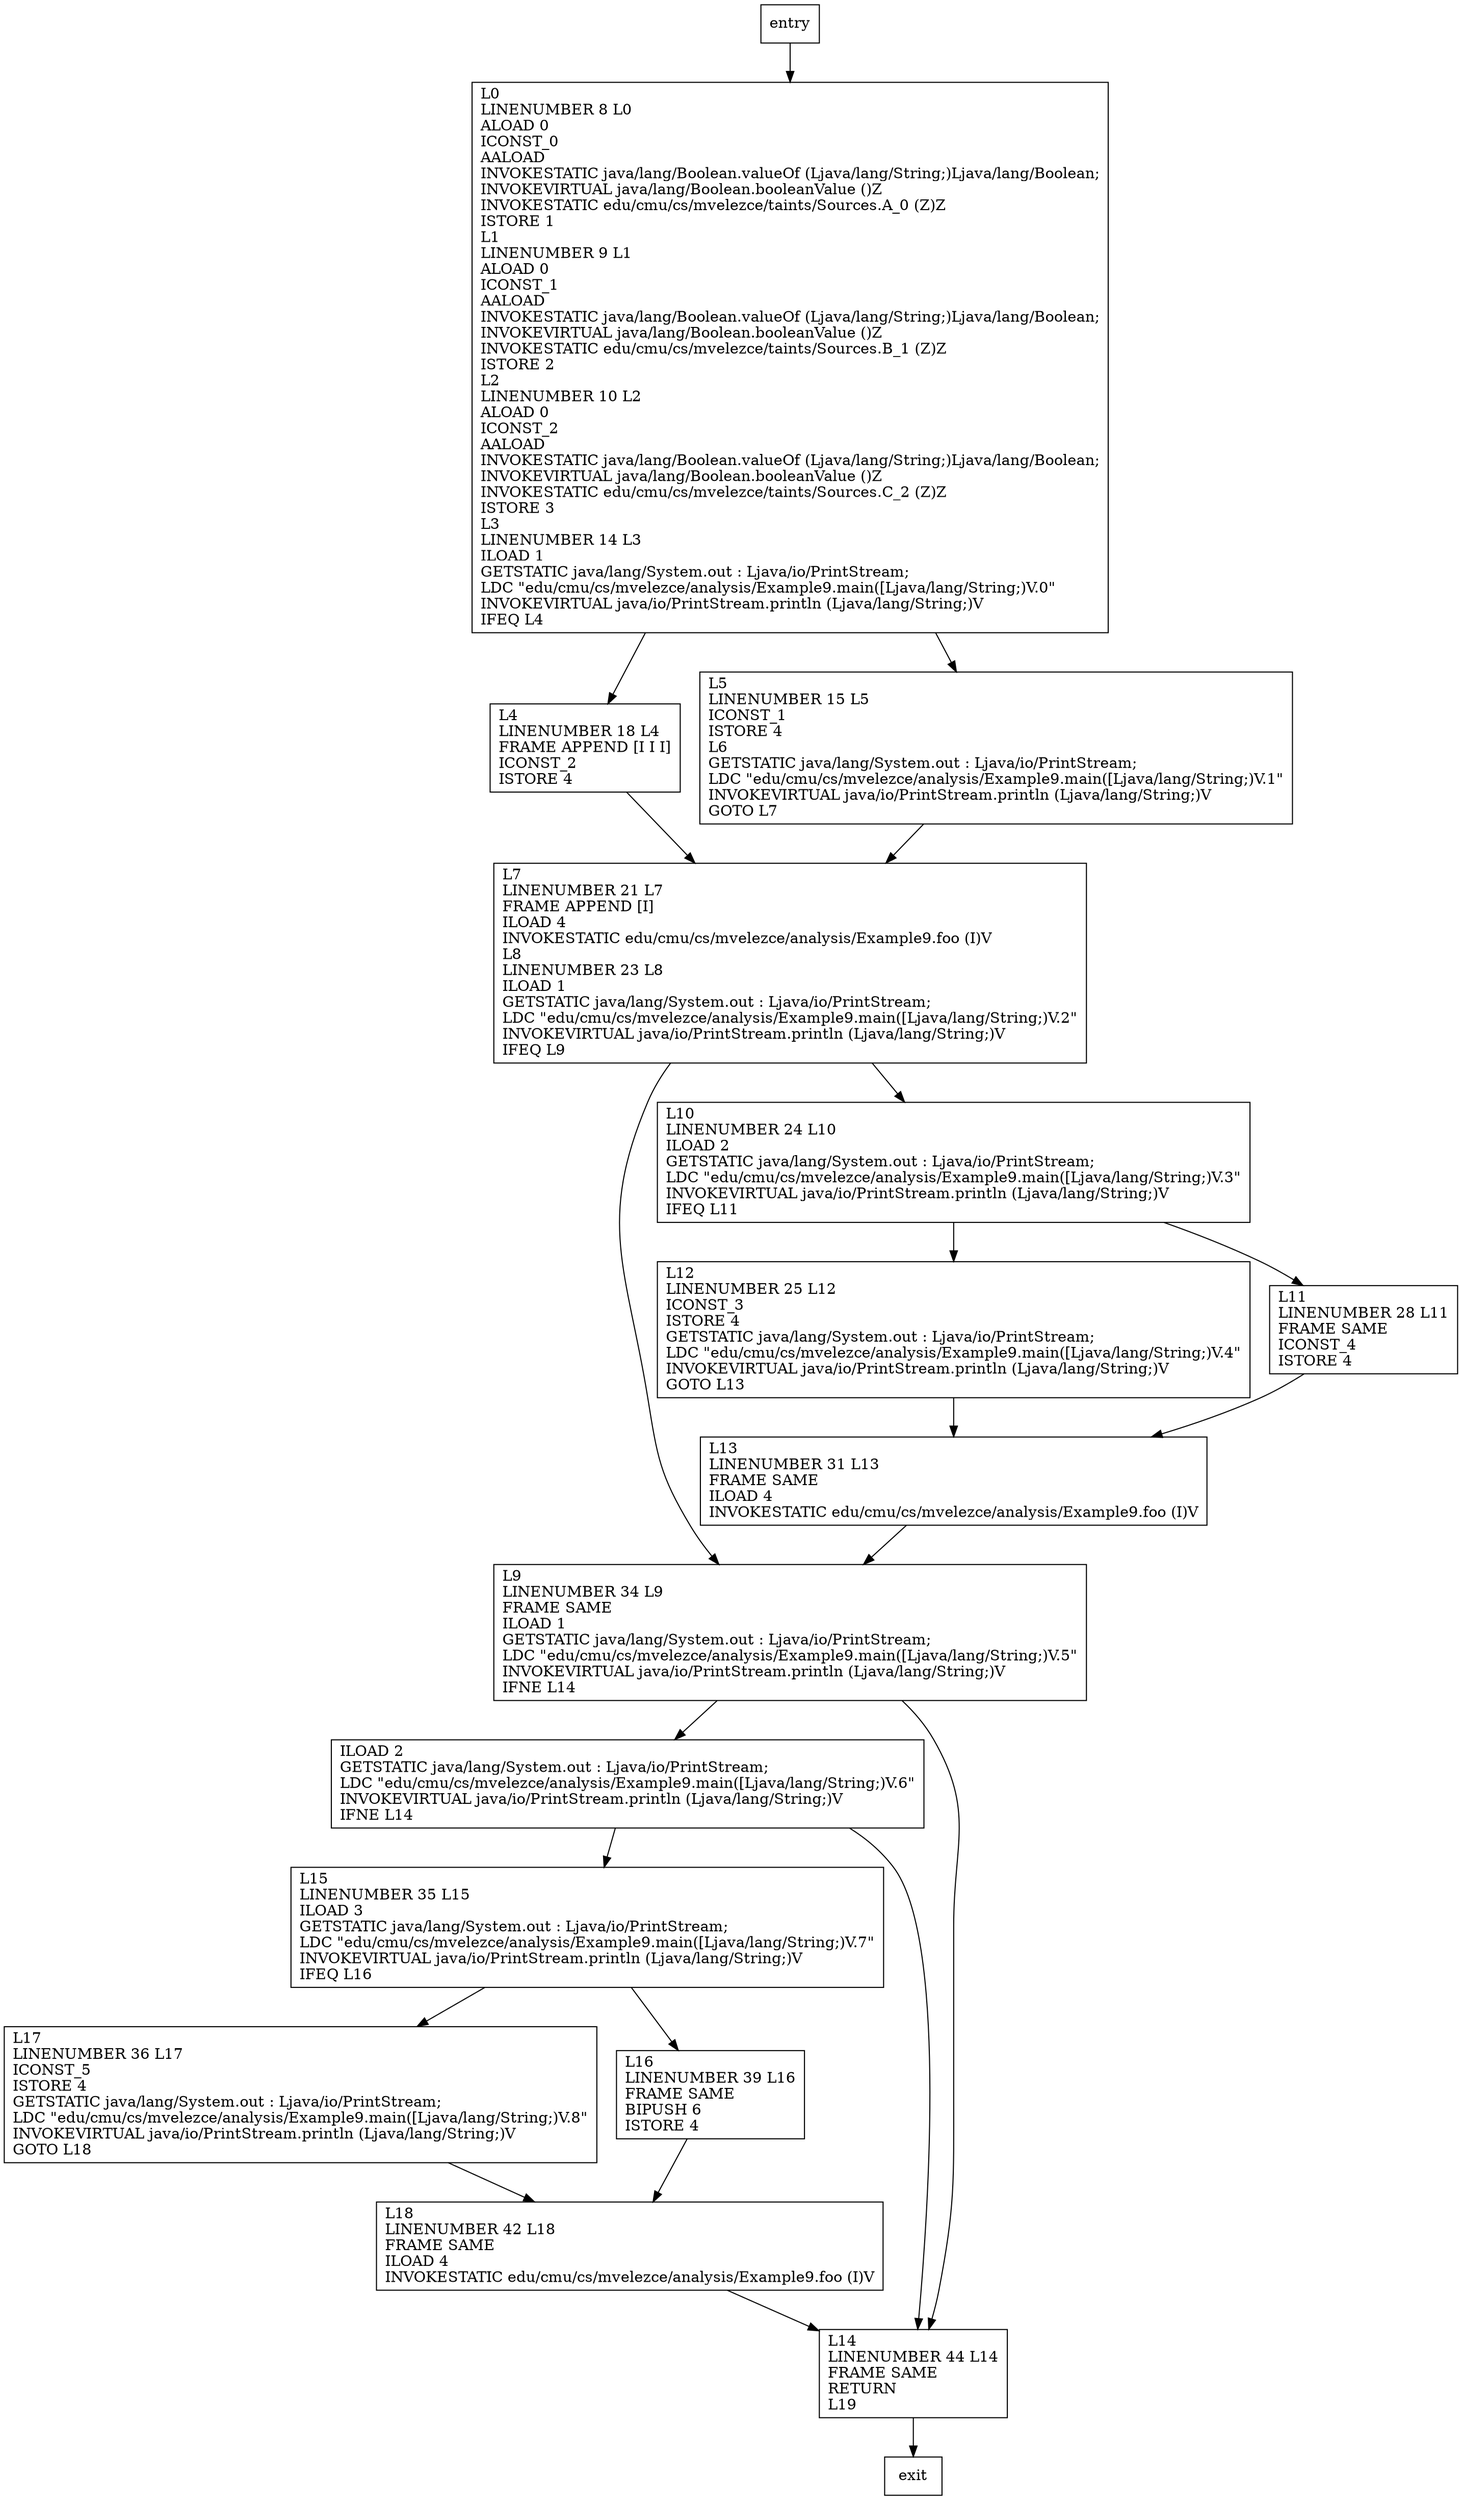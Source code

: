 digraph main {
node [shape=record];
1523084197 [label="L12\lLINENUMBER 25 L12\lICONST_3\lISTORE 4\lGETSTATIC java/lang/System.out : Ljava/io/PrintStream;\lLDC \"edu/cmu/cs/mvelezce/analysis/Example9.main([Ljava/lang/String;)V.4\"\lINVOKEVIRTUAL java/io/PrintStream.println (Ljava/lang/String;)V\lGOTO L13\l"];
1251967187 [label="L7\lLINENUMBER 21 L7\lFRAME APPEND [I]\lILOAD 4\lINVOKESTATIC edu/cmu/cs/mvelezce/analysis/Example9.foo (I)V\lL8\lLINENUMBER 23 L8\lILOAD 1\lGETSTATIC java/lang/System.out : Ljava/io/PrintStream;\lLDC \"edu/cmu/cs/mvelezce/analysis/Example9.main([Ljava/lang/String;)V.2\"\lINVOKEVIRTUAL java/io/PrintStream.println (Ljava/lang/String;)V\lIFEQ L9\l"];
40875560 [label="L0\lLINENUMBER 8 L0\lALOAD 0\lICONST_0\lAALOAD\lINVOKESTATIC java/lang/Boolean.valueOf (Ljava/lang/String;)Ljava/lang/Boolean;\lINVOKEVIRTUAL java/lang/Boolean.booleanValue ()Z\lINVOKESTATIC edu/cmu/cs/mvelezce/taints/Sources.A_0 (Z)Z\lISTORE 1\lL1\lLINENUMBER 9 L1\lALOAD 0\lICONST_1\lAALOAD\lINVOKESTATIC java/lang/Boolean.valueOf (Ljava/lang/String;)Ljava/lang/Boolean;\lINVOKEVIRTUAL java/lang/Boolean.booleanValue ()Z\lINVOKESTATIC edu/cmu/cs/mvelezce/taints/Sources.B_1 (Z)Z\lISTORE 2\lL2\lLINENUMBER 10 L2\lALOAD 0\lICONST_2\lAALOAD\lINVOKESTATIC java/lang/Boolean.valueOf (Ljava/lang/String;)Ljava/lang/Boolean;\lINVOKEVIRTUAL java/lang/Boolean.booleanValue ()Z\lINVOKESTATIC edu/cmu/cs/mvelezce/taints/Sources.C_2 (Z)Z\lISTORE 3\lL3\lLINENUMBER 14 L3\lILOAD 1\lGETSTATIC java/lang/System.out : Ljava/io/PrintStream;\lLDC \"edu/cmu/cs/mvelezce/analysis/Example9.main([Ljava/lang/String;)V.0\"\lINVOKEVIRTUAL java/io/PrintStream.println (Ljava/lang/String;)V\lIFEQ L4\l"];
1893563925 [label="L4\lLINENUMBER 18 L4\lFRAME APPEND [I I I]\lICONST_2\lISTORE 4\l"];
901689694 [label="L9\lLINENUMBER 34 L9\lFRAME SAME\lILOAD 1\lGETSTATIC java/lang/System.out : Ljava/io/PrintStream;\lLDC \"edu/cmu/cs/mvelezce/analysis/Example9.main([Ljava/lang/String;)V.5\"\lINVOKEVIRTUAL java/io/PrintStream.println (Ljava/lang/String;)V\lIFNE L14\l"];
1403716230 [label="L15\lLINENUMBER 35 L15\lILOAD 3\lGETSTATIC java/lang/System.out : Ljava/io/PrintStream;\lLDC \"edu/cmu/cs/mvelezce/analysis/Example9.main([Ljava/lang/String;)V.7\"\lINVOKEVIRTUAL java/io/PrintStream.println (Ljava/lang/String;)V\lIFEQ L16\l"];
421191743 [label="ILOAD 2\lGETSTATIC java/lang/System.out : Ljava/io/PrintStream;\lLDC \"edu/cmu/cs/mvelezce/analysis/Example9.main([Ljava/lang/String;)V.6\"\lINVOKEVIRTUAL java/io/PrintStream.println (Ljava/lang/String;)V\lIFNE L14\l"];
747870628 [label="L13\lLINENUMBER 31 L13\lFRAME SAME\lILOAD 4\lINVOKESTATIC edu/cmu/cs/mvelezce/analysis/Example9.foo (I)V\l"];
1818747191 [label="L11\lLINENUMBER 28 L11\lFRAME SAME\lICONST_4\lISTORE 4\l"];
1107204185 [label="L10\lLINENUMBER 24 L10\lILOAD 2\lGETSTATIC java/lang/System.out : Ljava/io/PrintStream;\lLDC \"edu/cmu/cs/mvelezce/analysis/Example9.main([Ljava/lang/String;)V.3\"\lINVOKEVIRTUAL java/io/PrintStream.println (Ljava/lang/String;)V\lIFEQ L11\l"];
1673916398 [label="L17\lLINENUMBER 36 L17\lICONST_5\lISTORE 4\lGETSTATIC java/lang/System.out : Ljava/io/PrintStream;\lLDC \"edu/cmu/cs/mvelezce/analysis/Example9.main([Ljava/lang/String;)V.8\"\lINVOKEVIRTUAL java/io/PrintStream.println (Ljava/lang/String;)V\lGOTO L18\l"];
756080817 [label="L16\lLINENUMBER 39 L16\lFRAME SAME\lBIPUSH 6\lISTORE 4\l"];
1042891691 [label="L5\lLINENUMBER 15 L5\lICONST_1\lISTORE 4\lL6\lGETSTATIC java/lang/System.out : Ljava/io/PrintStream;\lLDC \"edu/cmu/cs/mvelezce/analysis/Example9.main([Ljava/lang/String;)V.1\"\lINVOKEVIRTUAL java/io/PrintStream.println (Ljava/lang/String;)V\lGOTO L7\l"];
9844218 [label="L14\lLINENUMBER 44 L14\lFRAME SAME\lRETURN\lL19\l"];
479734028 [label="L18\lLINENUMBER 42 L18\lFRAME SAME\lILOAD 4\lINVOKESTATIC edu/cmu/cs/mvelezce/analysis/Example9.foo (I)V\l"];
entry;
exit;
1523084197 -> 747870628;
1251967187 -> 901689694;
1251967187 -> 1107204185;
40875560 -> 1893563925;
40875560 -> 1042891691;
1893563925 -> 1251967187;
901689694 -> 421191743;
901689694 -> 9844218;
1403716230 -> 1673916398;
1403716230 -> 756080817;
421191743 -> 1403716230;
421191743 -> 9844218;
entry -> 40875560;
747870628 -> 901689694;
1818747191 -> 747870628;
1107204185 -> 1523084197;
1107204185 -> 1818747191;
1673916398 -> 479734028;
756080817 -> 479734028;
1042891691 -> 1251967187;
9844218 -> exit;
479734028 -> 9844218;
}
